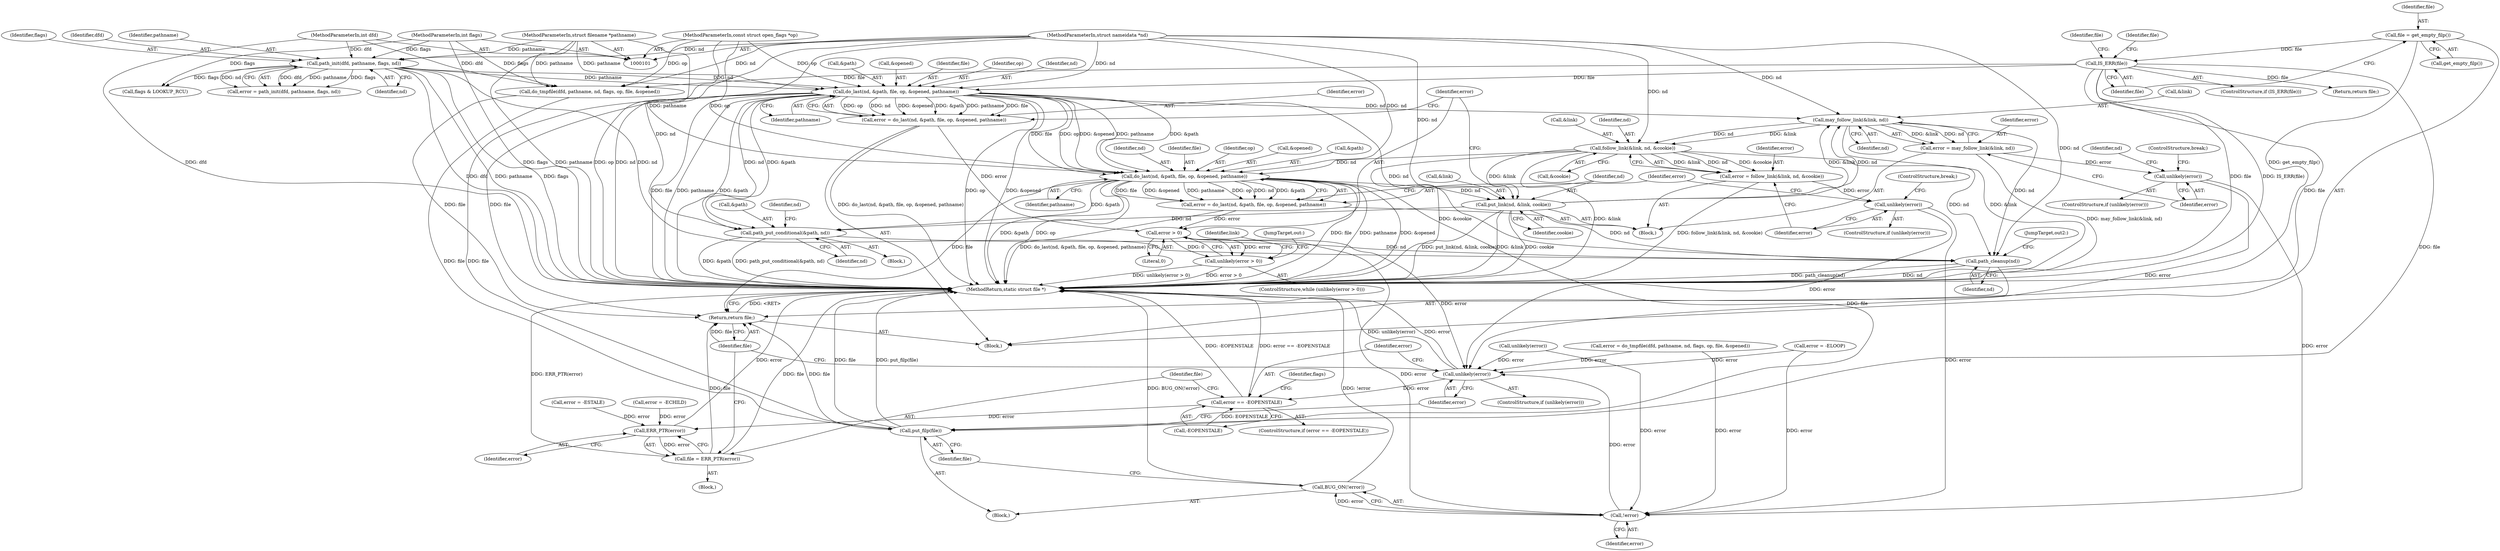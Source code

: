 digraph "0_linux_f15133df088ecadd141ea1907f2c96df67c729f0@pointer" {
"1000163" [label="(Call,do_last(nd, &path, file, op, &opened, pathname))"];
"1000152" [label="(Call,path_init(dfd, pathname, flags, nd))"];
"1000102" [label="(MethodParameterIn,int dfd)"];
"1000103" [label="(MethodParameterIn,struct filename *pathname)"];
"1000106" [label="(MethodParameterIn,int flags)"];
"1000104" [label="(MethodParameterIn,struct nameidata *nd)"];
"1000119" [label="(Call,IS_ERR(file))"];
"1000115" [label="(Call,file = get_empty_filp())"];
"1000105" [label="(MethodParameterIn,const struct open_flags *op)"];
"1000161" [label="(Call,error = do_last(nd, &path, file, op, &opened, pathname))"];
"1000174" [label="(Call,error > 0)"];
"1000173" [label="(Call,unlikely(error > 0))"];
"1000269" [label="(Call,!error)"];
"1000268" [label="(Call,BUG_ON(!error))"];
"1000274" [label="(Call,unlikely(error))"];
"1000278" [label="(Call,error == -EOPENSTALE)"];
"1000298" [label="(Call,ERR_PTR(error))"];
"1000296" [label="(Call,file = ERR_PTR(error))"];
"1000300" [label="(Return,return file;)"];
"1000191" [label="(Call,path_put_conditional(&path, nd))"];
"1000259" [label="(Call,path_cleanup(nd))"];
"1000207" [label="(Call,may_follow_link(&link, nd))"];
"1000205" [label="(Call,error = may_follow_link(&link, nd))"];
"1000212" [label="(Call,unlikely(error))"];
"1000232" [label="(Call,follow_link(&link, nd, &cookie))"];
"1000230" [label="(Call,error = follow_link(&link, nd, &cookie))"];
"1000239" [label="(Call,unlikely(error))"];
"1000244" [label="(Call,do_last(nd, &path, file, op, &opened, pathname))"];
"1000242" [label="(Call,error = do_last(nd, &path, file, op, &opened, pathname))"];
"1000253" [label="(Call,put_link(nd, &link, cookie))"];
"1000271" [label="(Call,put_filp(file))"];
"1000125" [label="(Identifier,file)"];
"1000115" [label="(Call,file = get_empty_filp())"];
"1000267" [label="(Block,)"];
"1000191" [label="(Call,path_put_conditional(&path, nd))"];
"1000200" [label="(Call,error = -ELOOP)"];
"1000261" [label="(JumpTarget,out2:)"];
"1000164" [label="(Identifier,nd)"];
"1000278" [label="(Call,error == -EOPENSTALE)"];
"1000231" [label="(Identifier,error)"];
"1000214" [label="(ControlStructure,break;)"];
"1000270" [label="(Identifier,error)"];
"1000155" [label="(Identifier,flags)"];
"1000176" [label="(Literal,0)"];
"1000190" [label="(Block,)"];
"1000140" [label="(Call,do_tmpfile(dfd, pathname, nd, flags, op, file, &opened))"];
"1000279" [label="(Identifier,error)"];
"1000243" [label="(Identifier,error)"];
"1000292" [label="(Call,error = -ESTALE)"];
"1000236" [label="(Call,&cookie)"];
"1000241" [label="(ControlStructure,break;)"];
"1000268" [label="(Call,BUG_ON(!error))"];
"1000252" [label="(Identifier,pathname)"];
"1000106" [label="(MethodParameterIn,int flags)"];
"1000300" [label="(Return,return file;)"];
"1000104" [label="(MethodParameterIn,struct nameidata *nd)"];
"1000198" [label="(Identifier,nd)"];
"1000152" [label="(Call,path_init(dfd, pathname, flags, nd))"];
"1000258" [label="(JumpTarget,out:)"];
"1000272" [label="(Identifier,file)"];
"1000119" [label="(Call,IS_ERR(file))"];
"1000156" [label="(Identifier,nd)"];
"1000180" [label="(Identifier,link)"];
"1000212" [label="(Call,unlikely(error))"];
"1000165" [label="(Call,&path)"];
"1000260" [label="(Identifier,nd)"];
"1000297" [label="(Identifier,file)"];
"1000192" [label="(Call,&path)"];
"1000296" [label="(Call,file = ERR_PTR(error))"];
"1000285" [label="(Identifier,flags)"];
"1000121" [label="(Return,return file;)"];
"1000194" [label="(Identifier,nd)"];
"1000245" [label="(Identifier,nd)"];
"1000162" [label="(Identifier,error)"];
"1000244" [label="(Call,do_last(nd, &path, file, op, &opened, pathname))"];
"1000253" [label="(Call,put_link(nd, &link, cookie))"];
"1000257" [label="(Identifier,cookie)"];
"1000102" [label="(MethodParameterIn,int dfd)"];
"1000175" [label="(Identifier,error)"];
"1000103" [label="(MethodParameterIn,struct filename *pathname)"];
"1000242" [label="(Call,error = do_last(nd, &path, file, op, &opened, pathname))"];
"1000107" [label="(Block,)"];
"1000177" [label="(Block,)"];
"1000248" [label="(Identifier,file)"];
"1000205" [label="(Call,error = may_follow_link(&link, nd))"];
"1000217" [label="(Identifier,nd)"];
"1000302" [label="(MethodReturn,static struct file *)"];
"1000105" [label="(MethodParameterIn,const struct open_flags *op)"];
"1000274" [label="(Call,unlikely(error))"];
"1000238" [label="(ControlStructure,if (unlikely(error)))"];
"1000277" [label="(ControlStructure,if (error == -EOPENSTALE))"];
"1000171" [label="(Identifier,pathname)"];
"1000230" [label="(Call,error = follow_link(&link, nd, &cookie))"];
"1000150" [label="(Call,error = path_init(dfd, pathname, flags, nd))"];
"1000169" [label="(Call,&opened)"];
"1000276" [label="(Block,)"];
"1000249" [label="(Identifier,op)"];
"1000174" [label="(Call,error > 0)"];
"1000206" [label="(Identifier,error)"];
"1000250" [label="(Call,&opened)"];
"1000255" [label="(Call,&link)"];
"1000173" [label="(Call,unlikely(error > 0))"];
"1000167" [label="(Identifier,file)"];
"1000271" [label="(Call,put_filp(file))"];
"1000246" [label="(Call,&path)"];
"1000269" [label="(Call,!error)"];
"1000120" [label="(Identifier,file)"];
"1000232" [label="(Call,follow_link(&link, nd, &cookie))"];
"1000158" [label="(Call,unlikely(error))"];
"1000233" [label="(Call,&link)"];
"1000210" [label="(Identifier,nd)"];
"1000235" [label="(Identifier,nd)"];
"1000118" [label="(ControlStructure,if (IS_ERR(file)))"];
"1000211" [label="(ControlStructure,if (unlikely(error)))"];
"1000284" [label="(Call,flags & LOOKUP_RCU)"];
"1000161" [label="(Call,error = do_last(nd, &path, file, op, &opened, pathname))"];
"1000298" [label="(Call,ERR_PTR(error))"];
"1000207" [label="(Call,may_follow_link(&link, nd))"];
"1000299" [label="(Identifier,error)"];
"1000163" [label="(Call,do_last(nd, &path, file, op, &opened, pathname))"];
"1000273" [label="(ControlStructure,if (unlikely(error)))"];
"1000116" [label="(Identifier,file)"];
"1000275" [label="(Identifier,error)"];
"1000280" [label="(Call,-EOPENSTALE)"];
"1000153" [label="(Identifier,dfd)"];
"1000208" [label="(Call,&link)"];
"1000301" [label="(Identifier,file)"];
"1000117" [label="(Call,get_empty_filp())"];
"1000254" [label="(Identifier,nd)"];
"1000287" [label="(Call,error = -ECHILD)"];
"1000213" [label="(Identifier,error)"];
"1000168" [label="(Identifier,op)"];
"1000154" [label="(Identifier,pathname)"];
"1000138" [label="(Call,error = do_tmpfile(dfd, pathname, nd, flags, op, file, &opened))"];
"1000122" [label="(Identifier,file)"];
"1000259" [label="(Call,path_cleanup(nd))"];
"1000172" [label="(ControlStructure,while (unlikely(error > 0)))"];
"1000240" [label="(Identifier,error)"];
"1000239" [label="(Call,unlikely(error))"];
"1000163" -> "1000161"  [label="AST: "];
"1000163" -> "1000171"  [label="CFG: "];
"1000164" -> "1000163"  [label="AST: "];
"1000165" -> "1000163"  [label="AST: "];
"1000167" -> "1000163"  [label="AST: "];
"1000168" -> "1000163"  [label="AST: "];
"1000169" -> "1000163"  [label="AST: "];
"1000171" -> "1000163"  [label="AST: "];
"1000161" -> "1000163"  [label="CFG: "];
"1000163" -> "1000302"  [label="DDG: op"];
"1000163" -> "1000302"  [label="DDG: &opened"];
"1000163" -> "1000302"  [label="DDG: file"];
"1000163" -> "1000302"  [label="DDG: pathname"];
"1000163" -> "1000302"  [label="DDG: &path"];
"1000163" -> "1000161"  [label="DDG: op"];
"1000163" -> "1000161"  [label="DDG: nd"];
"1000163" -> "1000161"  [label="DDG: &opened"];
"1000163" -> "1000161"  [label="DDG: &path"];
"1000163" -> "1000161"  [label="DDG: pathname"];
"1000163" -> "1000161"  [label="DDG: file"];
"1000152" -> "1000163"  [label="DDG: nd"];
"1000152" -> "1000163"  [label="DDG: pathname"];
"1000104" -> "1000163"  [label="DDG: nd"];
"1000119" -> "1000163"  [label="DDG: file"];
"1000105" -> "1000163"  [label="DDG: op"];
"1000103" -> "1000163"  [label="DDG: pathname"];
"1000163" -> "1000191"  [label="DDG: &path"];
"1000163" -> "1000191"  [label="DDG: nd"];
"1000163" -> "1000207"  [label="DDG: nd"];
"1000163" -> "1000244"  [label="DDG: &path"];
"1000163" -> "1000244"  [label="DDG: file"];
"1000163" -> "1000244"  [label="DDG: op"];
"1000163" -> "1000244"  [label="DDG: &opened"];
"1000163" -> "1000244"  [label="DDG: pathname"];
"1000163" -> "1000259"  [label="DDG: nd"];
"1000163" -> "1000271"  [label="DDG: file"];
"1000163" -> "1000300"  [label="DDG: file"];
"1000152" -> "1000150"  [label="AST: "];
"1000152" -> "1000156"  [label="CFG: "];
"1000153" -> "1000152"  [label="AST: "];
"1000154" -> "1000152"  [label="AST: "];
"1000155" -> "1000152"  [label="AST: "];
"1000156" -> "1000152"  [label="AST: "];
"1000150" -> "1000152"  [label="CFG: "];
"1000152" -> "1000302"  [label="DDG: flags"];
"1000152" -> "1000302"  [label="DDG: dfd"];
"1000152" -> "1000302"  [label="DDG: pathname"];
"1000152" -> "1000150"  [label="DDG: dfd"];
"1000152" -> "1000150"  [label="DDG: pathname"];
"1000152" -> "1000150"  [label="DDG: flags"];
"1000152" -> "1000150"  [label="DDG: nd"];
"1000102" -> "1000152"  [label="DDG: dfd"];
"1000103" -> "1000152"  [label="DDG: pathname"];
"1000106" -> "1000152"  [label="DDG: flags"];
"1000104" -> "1000152"  [label="DDG: nd"];
"1000152" -> "1000259"  [label="DDG: nd"];
"1000152" -> "1000284"  [label="DDG: flags"];
"1000102" -> "1000101"  [label="AST: "];
"1000102" -> "1000302"  [label="DDG: dfd"];
"1000102" -> "1000140"  [label="DDG: dfd"];
"1000103" -> "1000101"  [label="AST: "];
"1000103" -> "1000302"  [label="DDG: pathname"];
"1000103" -> "1000140"  [label="DDG: pathname"];
"1000103" -> "1000244"  [label="DDG: pathname"];
"1000106" -> "1000101"  [label="AST: "];
"1000106" -> "1000302"  [label="DDG: flags"];
"1000106" -> "1000140"  [label="DDG: flags"];
"1000106" -> "1000284"  [label="DDG: flags"];
"1000104" -> "1000101"  [label="AST: "];
"1000104" -> "1000302"  [label="DDG: nd"];
"1000104" -> "1000140"  [label="DDG: nd"];
"1000104" -> "1000191"  [label="DDG: nd"];
"1000104" -> "1000207"  [label="DDG: nd"];
"1000104" -> "1000232"  [label="DDG: nd"];
"1000104" -> "1000244"  [label="DDG: nd"];
"1000104" -> "1000253"  [label="DDG: nd"];
"1000104" -> "1000259"  [label="DDG: nd"];
"1000119" -> "1000118"  [label="AST: "];
"1000119" -> "1000120"  [label="CFG: "];
"1000120" -> "1000119"  [label="AST: "];
"1000122" -> "1000119"  [label="CFG: "];
"1000125" -> "1000119"  [label="CFG: "];
"1000119" -> "1000302"  [label="DDG: file"];
"1000119" -> "1000302"  [label="DDG: IS_ERR(file)"];
"1000115" -> "1000119"  [label="DDG: file"];
"1000119" -> "1000121"  [label="DDG: file"];
"1000119" -> "1000140"  [label="DDG: file"];
"1000119" -> "1000271"  [label="DDG: file"];
"1000119" -> "1000300"  [label="DDG: file"];
"1000115" -> "1000107"  [label="AST: "];
"1000115" -> "1000117"  [label="CFG: "];
"1000116" -> "1000115"  [label="AST: "];
"1000117" -> "1000115"  [label="AST: "];
"1000120" -> "1000115"  [label="CFG: "];
"1000115" -> "1000302"  [label="DDG: get_empty_filp()"];
"1000105" -> "1000101"  [label="AST: "];
"1000105" -> "1000302"  [label="DDG: op"];
"1000105" -> "1000140"  [label="DDG: op"];
"1000105" -> "1000244"  [label="DDG: op"];
"1000161" -> "1000107"  [label="AST: "];
"1000162" -> "1000161"  [label="AST: "];
"1000175" -> "1000161"  [label="CFG: "];
"1000161" -> "1000302"  [label="DDG: do_last(nd, &path, file, op, &opened, pathname)"];
"1000161" -> "1000174"  [label="DDG: error"];
"1000174" -> "1000173"  [label="AST: "];
"1000174" -> "1000176"  [label="CFG: "];
"1000175" -> "1000174"  [label="AST: "];
"1000176" -> "1000174"  [label="AST: "];
"1000173" -> "1000174"  [label="CFG: "];
"1000174" -> "1000173"  [label="DDG: error"];
"1000174" -> "1000173"  [label="DDG: 0"];
"1000242" -> "1000174"  [label="DDG: error"];
"1000174" -> "1000269"  [label="DDG: error"];
"1000174" -> "1000274"  [label="DDG: error"];
"1000173" -> "1000172"  [label="AST: "];
"1000180" -> "1000173"  [label="CFG: "];
"1000258" -> "1000173"  [label="CFG: "];
"1000173" -> "1000302"  [label="DDG: unlikely(error > 0)"];
"1000173" -> "1000302"  [label="DDG: error > 0"];
"1000269" -> "1000268"  [label="AST: "];
"1000269" -> "1000270"  [label="CFG: "];
"1000270" -> "1000269"  [label="AST: "];
"1000268" -> "1000269"  [label="CFG: "];
"1000269" -> "1000268"  [label="DDG: error"];
"1000158" -> "1000269"  [label="DDG: error"];
"1000200" -> "1000269"  [label="DDG: error"];
"1000239" -> "1000269"  [label="DDG: error"];
"1000138" -> "1000269"  [label="DDG: error"];
"1000212" -> "1000269"  [label="DDG: error"];
"1000269" -> "1000274"  [label="DDG: error"];
"1000268" -> "1000267"  [label="AST: "];
"1000272" -> "1000268"  [label="CFG: "];
"1000268" -> "1000302"  [label="DDG: !error"];
"1000268" -> "1000302"  [label="DDG: BUG_ON(!error)"];
"1000274" -> "1000273"  [label="AST: "];
"1000274" -> "1000275"  [label="CFG: "];
"1000275" -> "1000274"  [label="AST: "];
"1000279" -> "1000274"  [label="CFG: "];
"1000301" -> "1000274"  [label="CFG: "];
"1000274" -> "1000302"  [label="DDG: error"];
"1000274" -> "1000302"  [label="DDG: unlikely(error)"];
"1000158" -> "1000274"  [label="DDG: error"];
"1000200" -> "1000274"  [label="DDG: error"];
"1000239" -> "1000274"  [label="DDG: error"];
"1000138" -> "1000274"  [label="DDG: error"];
"1000212" -> "1000274"  [label="DDG: error"];
"1000274" -> "1000278"  [label="DDG: error"];
"1000278" -> "1000277"  [label="AST: "];
"1000278" -> "1000280"  [label="CFG: "];
"1000279" -> "1000278"  [label="AST: "];
"1000280" -> "1000278"  [label="AST: "];
"1000285" -> "1000278"  [label="CFG: "];
"1000297" -> "1000278"  [label="CFG: "];
"1000278" -> "1000302"  [label="DDG: error == -EOPENSTALE"];
"1000278" -> "1000302"  [label="DDG: -EOPENSTALE"];
"1000280" -> "1000278"  [label="DDG: EOPENSTALE"];
"1000278" -> "1000298"  [label="DDG: error"];
"1000298" -> "1000296"  [label="AST: "];
"1000298" -> "1000299"  [label="CFG: "];
"1000299" -> "1000298"  [label="AST: "];
"1000296" -> "1000298"  [label="CFG: "];
"1000298" -> "1000302"  [label="DDG: error"];
"1000298" -> "1000296"  [label="DDG: error"];
"1000292" -> "1000298"  [label="DDG: error"];
"1000287" -> "1000298"  [label="DDG: error"];
"1000296" -> "1000276"  [label="AST: "];
"1000297" -> "1000296"  [label="AST: "];
"1000301" -> "1000296"  [label="CFG: "];
"1000296" -> "1000302"  [label="DDG: ERR_PTR(error)"];
"1000296" -> "1000302"  [label="DDG: file"];
"1000296" -> "1000300"  [label="DDG: file"];
"1000300" -> "1000107"  [label="AST: "];
"1000300" -> "1000301"  [label="CFG: "];
"1000301" -> "1000300"  [label="AST: "];
"1000302" -> "1000300"  [label="CFG: "];
"1000300" -> "1000302"  [label="DDG: <RET>"];
"1000301" -> "1000300"  [label="DDG: file"];
"1000244" -> "1000300"  [label="DDG: file"];
"1000271" -> "1000300"  [label="DDG: file"];
"1000140" -> "1000300"  [label="DDG: file"];
"1000191" -> "1000190"  [label="AST: "];
"1000191" -> "1000194"  [label="CFG: "];
"1000192" -> "1000191"  [label="AST: "];
"1000194" -> "1000191"  [label="AST: "];
"1000198" -> "1000191"  [label="CFG: "];
"1000191" -> "1000302"  [label="DDG: path_put_conditional(&path, nd)"];
"1000191" -> "1000302"  [label="DDG: &path"];
"1000244" -> "1000191"  [label="DDG: &path"];
"1000253" -> "1000191"  [label="DDG: nd"];
"1000191" -> "1000259"  [label="DDG: nd"];
"1000259" -> "1000107"  [label="AST: "];
"1000259" -> "1000260"  [label="CFG: "];
"1000260" -> "1000259"  [label="AST: "];
"1000261" -> "1000259"  [label="CFG: "];
"1000259" -> "1000302"  [label="DDG: path_cleanup(nd)"];
"1000259" -> "1000302"  [label="DDG: nd"];
"1000207" -> "1000259"  [label="DDG: nd"];
"1000232" -> "1000259"  [label="DDG: nd"];
"1000253" -> "1000259"  [label="DDG: nd"];
"1000207" -> "1000205"  [label="AST: "];
"1000207" -> "1000210"  [label="CFG: "];
"1000208" -> "1000207"  [label="AST: "];
"1000210" -> "1000207"  [label="AST: "];
"1000205" -> "1000207"  [label="CFG: "];
"1000207" -> "1000302"  [label="DDG: &link"];
"1000207" -> "1000205"  [label="DDG: &link"];
"1000207" -> "1000205"  [label="DDG: nd"];
"1000253" -> "1000207"  [label="DDG: &link"];
"1000253" -> "1000207"  [label="DDG: nd"];
"1000207" -> "1000232"  [label="DDG: &link"];
"1000207" -> "1000232"  [label="DDG: nd"];
"1000205" -> "1000177"  [label="AST: "];
"1000206" -> "1000205"  [label="AST: "];
"1000213" -> "1000205"  [label="CFG: "];
"1000205" -> "1000302"  [label="DDG: may_follow_link(&link, nd)"];
"1000205" -> "1000212"  [label="DDG: error"];
"1000212" -> "1000211"  [label="AST: "];
"1000212" -> "1000213"  [label="CFG: "];
"1000213" -> "1000212"  [label="AST: "];
"1000214" -> "1000212"  [label="CFG: "];
"1000217" -> "1000212"  [label="CFG: "];
"1000232" -> "1000230"  [label="AST: "];
"1000232" -> "1000236"  [label="CFG: "];
"1000233" -> "1000232"  [label="AST: "];
"1000235" -> "1000232"  [label="AST: "];
"1000236" -> "1000232"  [label="AST: "];
"1000230" -> "1000232"  [label="CFG: "];
"1000232" -> "1000302"  [label="DDG: &cookie"];
"1000232" -> "1000302"  [label="DDG: &link"];
"1000232" -> "1000230"  [label="DDG: &link"];
"1000232" -> "1000230"  [label="DDG: nd"];
"1000232" -> "1000230"  [label="DDG: &cookie"];
"1000232" -> "1000244"  [label="DDG: nd"];
"1000232" -> "1000253"  [label="DDG: &link"];
"1000230" -> "1000177"  [label="AST: "];
"1000231" -> "1000230"  [label="AST: "];
"1000240" -> "1000230"  [label="CFG: "];
"1000230" -> "1000302"  [label="DDG: follow_link(&link, nd, &cookie)"];
"1000230" -> "1000239"  [label="DDG: error"];
"1000239" -> "1000238"  [label="AST: "];
"1000239" -> "1000240"  [label="CFG: "];
"1000240" -> "1000239"  [label="AST: "];
"1000241" -> "1000239"  [label="CFG: "];
"1000243" -> "1000239"  [label="CFG: "];
"1000244" -> "1000242"  [label="AST: "];
"1000244" -> "1000252"  [label="CFG: "];
"1000245" -> "1000244"  [label="AST: "];
"1000246" -> "1000244"  [label="AST: "];
"1000248" -> "1000244"  [label="AST: "];
"1000249" -> "1000244"  [label="AST: "];
"1000250" -> "1000244"  [label="AST: "];
"1000252" -> "1000244"  [label="AST: "];
"1000242" -> "1000244"  [label="CFG: "];
"1000244" -> "1000302"  [label="DDG: file"];
"1000244" -> "1000302"  [label="DDG: pathname"];
"1000244" -> "1000302"  [label="DDG: &opened"];
"1000244" -> "1000302"  [label="DDG: &path"];
"1000244" -> "1000302"  [label="DDG: op"];
"1000244" -> "1000242"  [label="DDG: file"];
"1000244" -> "1000242"  [label="DDG: &opened"];
"1000244" -> "1000242"  [label="DDG: pathname"];
"1000244" -> "1000242"  [label="DDG: op"];
"1000244" -> "1000242"  [label="DDG: nd"];
"1000244" -> "1000242"  [label="DDG: &path"];
"1000244" -> "1000253"  [label="DDG: nd"];
"1000244" -> "1000271"  [label="DDG: file"];
"1000242" -> "1000177"  [label="AST: "];
"1000243" -> "1000242"  [label="AST: "];
"1000254" -> "1000242"  [label="CFG: "];
"1000242" -> "1000302"  [label="DDG: do_last(nd, &path, file, op, &opened, pathname)"];
"1000253" -> "1000177"  [label="AST: "];
"1000253" -> "1000257"  [label="CFG: "];
"1000254" -> "1000253"  [label="AST: "];
"1000255" -> "1000253"  [label="AST: "];
"1000257" -> "1000253"  [label="AST: "];
"1000175" -> "1000253"  [label="CFG: "];
"1000253" -> "1000302"  [label="DDG: put_link(nd, &link, cookie)"];
"1000253" -> "1000302"  [label="DDG: &link"];
"1000253" -> "1000302"  [label="DDG: cookie"];
"1000271" -> "1000267"  [label="AST: "];
"1000271" -> "1000272"  [label="CFG: "];
"1000272" -> "1000271"  [label="AST: "];
"1000275" -> "1000271"  [label="CFG: "];
"1000271" -> "1000302"  [label="DDG: file"];
"1000271" -> "1000302"  [label="DDG: put_filp(file)"];
"1000140" -> "1000271"  [label="DDG: file"];
}
